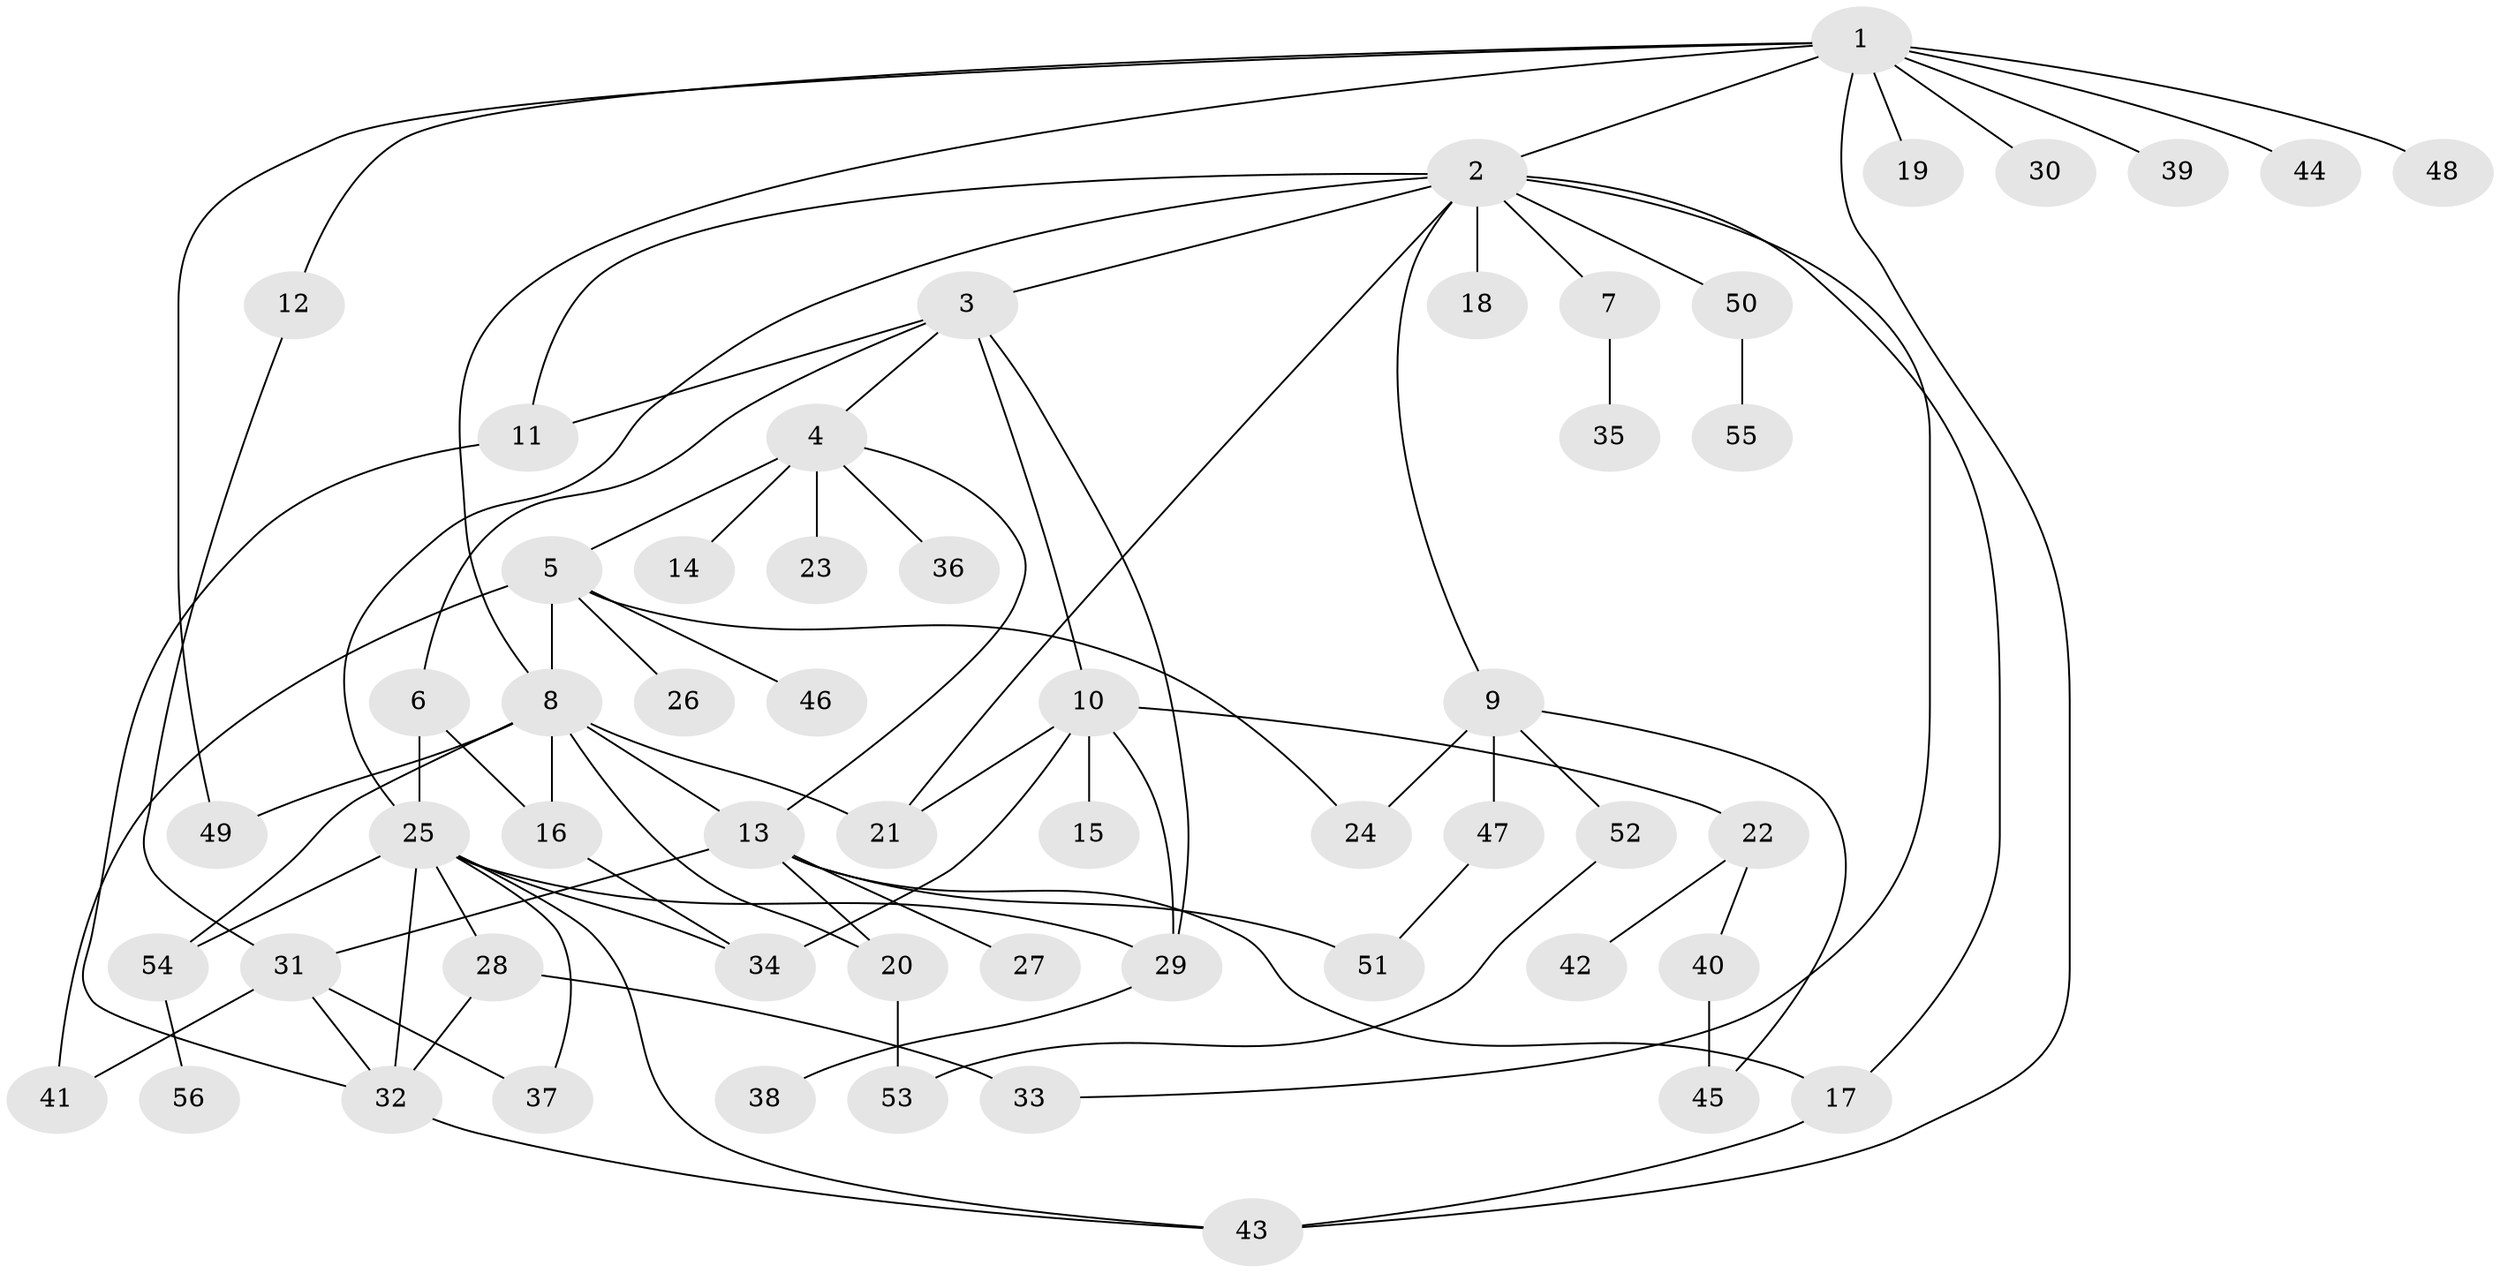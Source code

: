 // original degree distribution, {10: 0.018018018018018018, 14: 0.009009009009009009, 7: 0.018018018018018018, 8: 0.018018018018018018, 2: 0.18018018018018017, 5: 0.06306306306306306, 3: 0.13513513513513514, 1: 0.4864864864864865, 12: 0.018018018018018018, 4: 0.04504504504504504, 6: 0.009009009009009009}
// Generated by graph-tools (version 1.1) at 2025/35/03/09/25 02:35:32]
// undirected, 56 vertices, 84 edges
graph export_dot {
graph [start="1"]
  node [color=gray90,style=filled];
  1;
  2;
  3;
  4;
  5;
  6;
  7;
  8;
  9;
  10;
  11;
  12;
  13;
  14;
  15;
  16;
  17;
  18;
  19;
  20;
  21;
  22;
  23;
  24;
  25;
  26;
  27;
  28;
  29;
  30;
  31;
  32;
  33;
  34;
  35;
  36;
  37;
  38;
  39;
  40;
  41;
  42;
  43;
  44;
  45;
  46;
  47;
  48;
  49;
  50;
  51;
  52;
  53;
  54;
  55;
  56;
  1 -- 2 [weight=1.0];
  1 -- 8 [weight=1.0];
  1 -- 12 [weight=1.0];
  1 -- 19 [weight=1.0];
  1 -- 30 [weight=1.0];
  1 -- 39 [weight=1.0];
  1 -- 43 [weight=1.0];
  1 -- 44 [weight=1.0];
  1 -- 48 [weight=1.0];
  1 -- 49 [weight=1.0];
  2 -- 3 [weight=1.0];
  2 -- 7 [weight=1.0];
  2 -- 9 [weight=1.0];
  2 -- 11 [weight=1.0];
  2 -- 17 [weight=1.0];
  2 -- 18 [weight=3.0];
  2 -- 21 [weight=1.0];
  2 -- 25 [weight=1.0];
  2 -- 33 [weight=1.0];
  2 -- 50 [weight=1.0];
  3 -- 4 [weight=1.0];
  3 -- 6 [weight=1.0];
  3 -- 10 [weight=1.0];
  3 -- 11 [weight=1.0];
  3 -- 29 [weight=1.0];
  4 -- 5 [weight=1.0];
  4 -- 13 [weight=1.0];
  4 -- 14 [weight=2.0];
  4 -- 23 [weight=1.0];
  4 -- 36 [weight=1.0];
  5 -- 8 [weight=2.0];
  5 -- 24 [weight=1.0];
  5 -- 26 [weight=1.0];
  5 -- 41 [weight=1.0];
  5 -- 46 [weight=1.0];
  6 -- 16 [weight=2.0];
  6 -- 25 [weight=1.0];
  7 -- 35 [weight=1.0];
  8 -- 13 [weight=1.0];
  8 -- 16 [weight=3.0];
  8 -- 20 [weight=1.0];
  8 -- 21 [weight=1.0];
  8 -- 49 [weight=1.0];
  8 -- 54 [weight=1.0];
  9 -- 24 [weight=1.0];
  9 -- 45 [weight=1.0];
  9 -- 47 [weight=2.0];
  9 -- 52 [weight=1.0];
  10 -- 15 [weight=1.0];
  10 -- 21 [weight=2.0];
  10 -- 22 [weight=1.0];
  10 -- 29 [weight=2.0];
  10 -- 34 [weight=1.0];
  11 -- 32 [weight=1.0];
  12 -- 31 [weight=1.0];
  13 -- 17 [weight=1.0];
  13 -- 20 [weight=1.0];
  13 -- 27 [weight=5.0];
  13 -- 31 [weight=1.0];
  13 -- 51 [weight=1.0];
  16 -- 34 [weight=1.0];
  17 -- 43 [weight=2.0];
  20 -- 53 [weight=2.0];
  22 -- 40 [weight=1.0];
  22 -- 42 [weight=1.0];
  25 -- 28 [weight=1.0];
  25 -- 29 [weight=1.0];
  25 -- 32 [weight=1.0];
  25 -- 34 [weight=1.0];
  25 -- 37 [weight=1.0];
  25 -- 43 [weight=2.0];
  25 -- 54 [weight=1.0];
  28 -- 32 [weight=1.0];
  28 -- 33 [weight=2.0];
  29 -- 38 [weight=1.0];
  31 -- 32 [weight=1.0];
  31 -- 37 [weight=1.0];
  31 -- 41 [weight=1.0];
  32 -- 43 [weight=1.0];
  40 -- 45 [weight=3.0];
  47 -- 51 [weight=1.0];
  50 -- 55 [weight=1.0];
  52 -- 53 [weight=1.0];
  54 -- 56 [weight=1.0];
}
